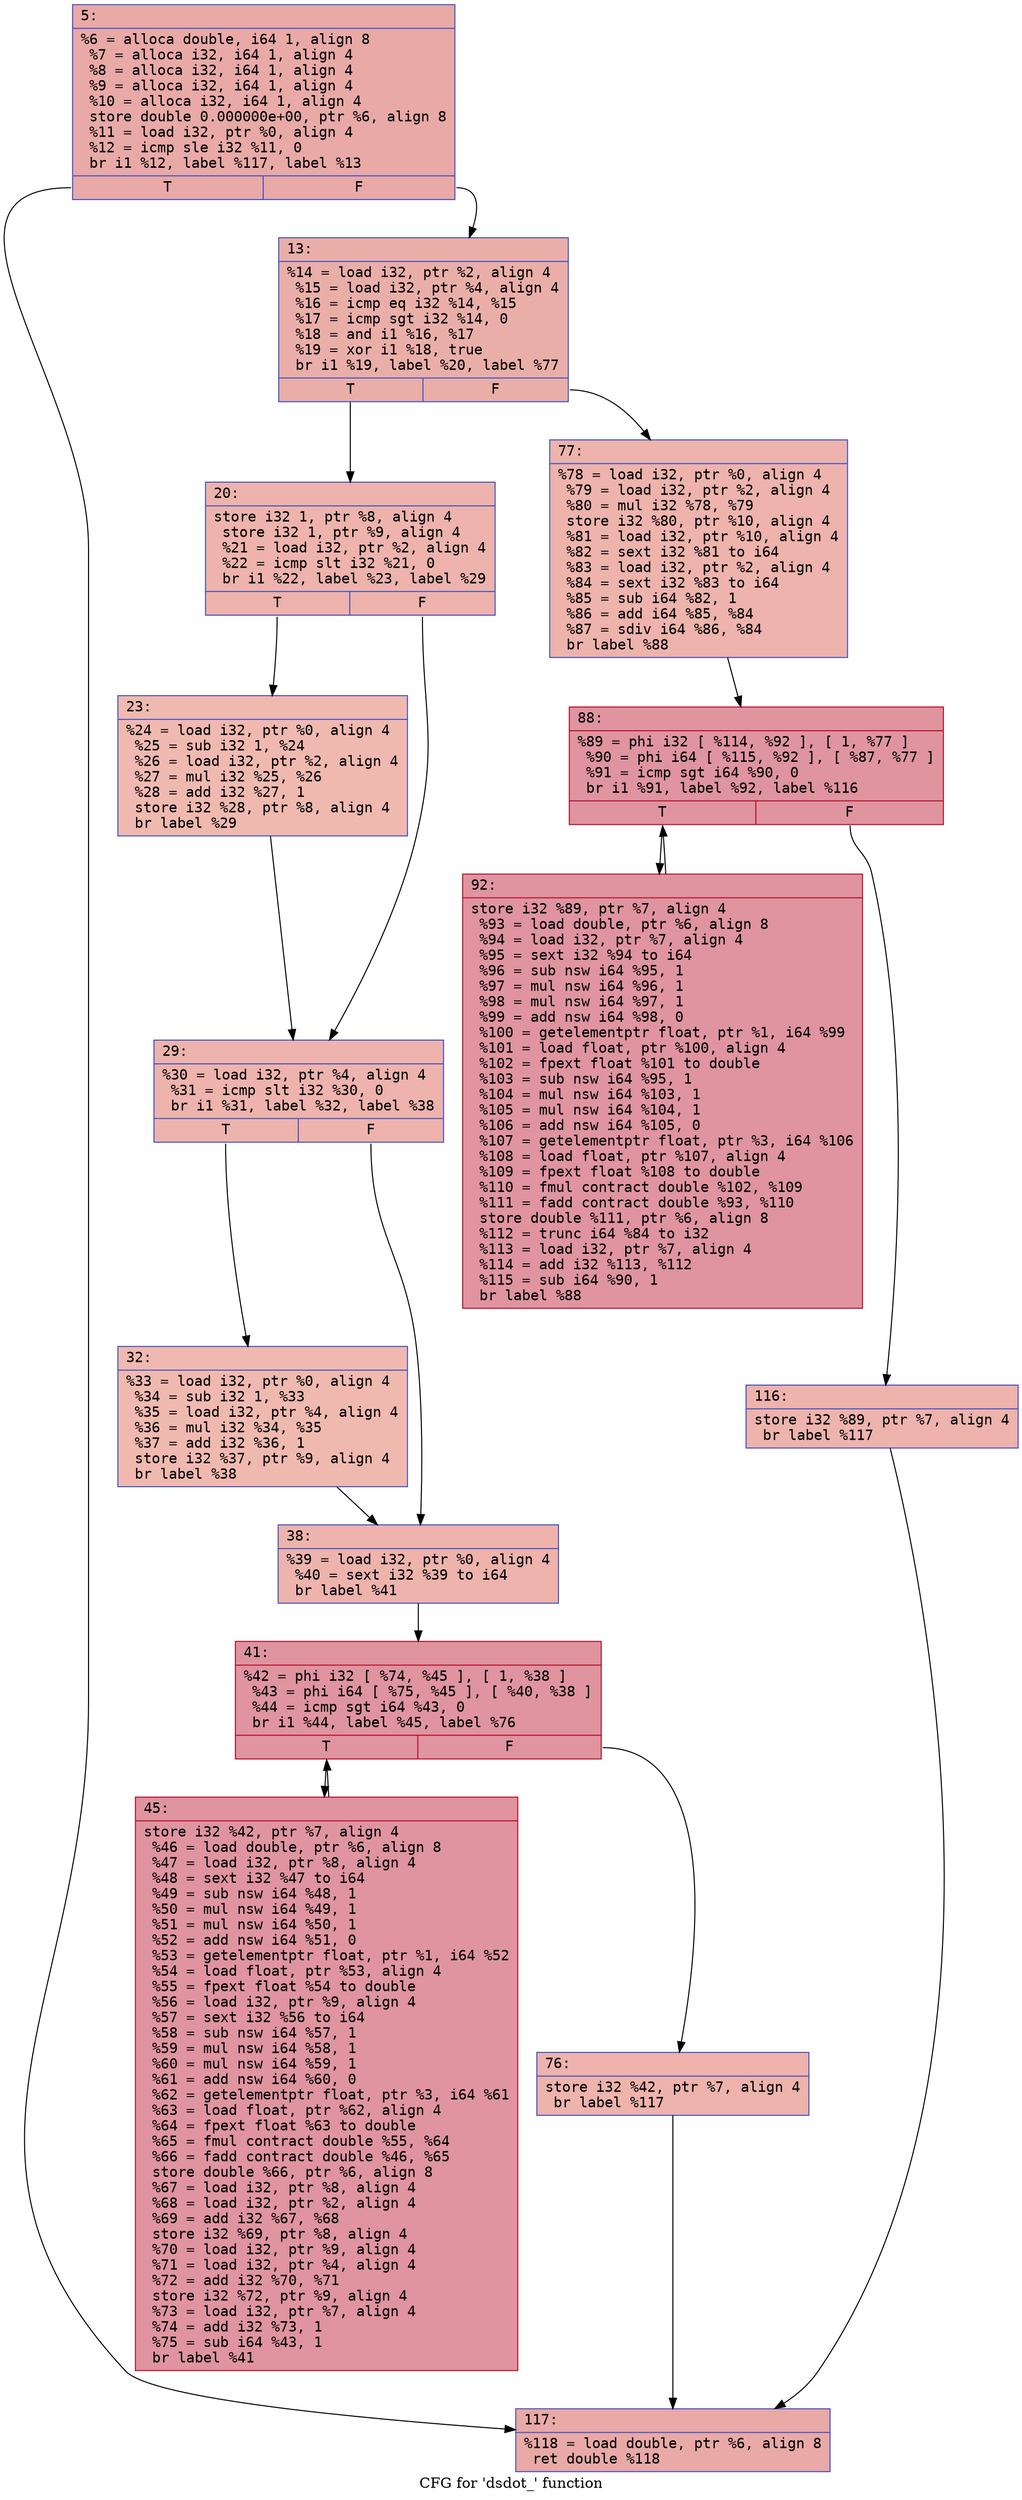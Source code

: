 digraph "CFG for 'dsdot_' function" {
	label="CFG for 'dsdot_' function";

	Node0x55ee10115930 [shape=record,color="#3d50c3ff", style=filled, fillcolor="#ca3b3770" fontname="Courier",label="{5:\l|  %6 = alloca double, i64 1, align 8\l  %7 = alloca i32, i64 1, align 4\l  %8 = alloca i32, i64 1, align 4\l  %9 = alloca i32, i64 1, align 4\l  %10 = alloca i32, i64 1, align 4\l  store double 0.000000e+00, ptr %6, align 8\l  %11 = load i32, ptr %0, align 4\l  %12 = icmp sle i32 %11, 0\l  br i1 %12, label %117, label %13\l|{<s0>T|<s1>F}}"];
	Node0x55ee10115930:s0 -> Node0x55ee10115f60[tooltip="5 -> 117\nProbability 50.00%" ];
	Node0x55ee10115930:s1 -> Node0x55ee10115fb0[tooltip="5 -> 13\nProbability 50.00%" ];
	Node0x55ee10115fb0 [shape=record,color="#3d50c3ff", style=filled, fillcolor="#d0473d70" fontname="Courier",label="{13:\l|  %14 = load i32, ptr %2, align 4\l  %15 = load i32, ptr %4, align 4\l  %16 = icmp eq i32 %14, %15\l  %17 = icmp sgt i32 %14, 0\l  %18 = and i1 %16, %17\l  %19 = xor i1 %18, true\l  br i1 %19, label %20, label %77\l|{<s0>T|<s1>F}}"];
	Node0x55ee10115fb0:s0 -> Node0x55ee101163f0[tooltip="13 -> 20\nProbability 50.00%" ];
	Node0x55ee10115fb0:s1 -> Node0x55ee10116440[tooltip="13 -> 77\nProbability 50.00%" ];
	Node0x55ee101163f0 [shape=record,color="#3d50c3ff", style=filled, fillcolor="#d6524470" fontname="Courier",label="{20:\l|  store i32 1, ptr %8, align 4\l  store i32 1, ptr %9, align 4\l  %21 = load i32, ptr %2, align 4\l  %22 = icmp slt i32 %21, 0\l  br i1 %22, label %23, label %29\l|{<s0>T|<s1>F}}"];
	Node0x55ee101163f0:s0 -> Node0x55ee10116790[tooltip="20 -> 23\nProbability 37.50%" ];
	Node0x55ee101163f0:s1 -> Node0x55ee101167e0[tooltip="20 -> 29\nProbability 62.50%" ];
	Node0x55ee10116790 [shape=record,color="#3d50c3ff", style=filled, fillcolor="#de614d70" fontname="Courier",label="{23:\l|  %24 = load i32, ptr %0, align 4\l  %25 = sub i32 1, %24\l  %26 = load i32, ptr %2, align 4\l  %27 = mul i32 %25, %26\l  %28 = add i32 %27, 1\l  store i32 %28, ptr %8, align 4\l  br label %29\l}"];
	Node0x55ee10116790 -> Node0x55ee101167e0[tooltip="23 -> 29\nProbability 100.00%" ];
	Node0x55ee101167e0 [shape=record,color="#3d50c3ff", style=filled, fillcolor="#d6524470" fontname="Courier",label="{29:\l|  %30 = load i32, ptr %4, align 4\l  %31 = icmp slt i32 %30, 0\l  br i1 %31, label %32, label %38\l|{<s0>T|<s1>F}}"];
	Node0x55ee101167e0:s0 -> Node0x55ee101168e0[tooltip="29 -> 32\nProbability 37.50%" ];
	Node0x55ee101167e0:s1 -> Node0x55ee10118850[tooltip="29 -> 38\nProbability 62.50%" ];
	Node0x55ee101168e0 [shape=record,color="#3d50c3ff", style=filled, fillcolor="#de614d70" fontname="Courier",label="{32:\l|  %33 = load i32, ptr %0, align 4\l  %34 = sub i32 1, %33\l  %35 = load i32, ptr %4, align 4\l  %36 = mul i32 %34, %35\l  %37 = add i32 %36, 1\l  store i32 %37, ptr %9, align 4\l  br label %38\l}"];
	Node0x55ee101168e0 -> Node0x55ee10118850[tooltip="32 -> 38\nProbability 100.00%" ];
	Node0x55ee10118850 [shape=record,color="#3d50c3ff", style=filled, fillcolor="#d6524470" fontname="Courier",label="{38:\l|  %39 = load i32, ptr %0, align 4\l  %40 = sext i32 %39 to i64\l  br label %41\l}"];
	Node0x55ee10118850 -> Node0x55ee10118e00[tooltip="38 -> 41\nProbability 100.00%" ];
	Node0x55ee10118e00 [shape=record,color="#b70d28ff", style=filled, fillcolor="#b70d2870" fontname="Courier",label="{41:\l|  %42 = phi i32 [ %74, %45 ], [ 1, %38 ]\l  %43 = phi i64 [ %75, %45 ], [ %40, %38 ]\l  %44 = icmp sgt i64 %43, 0\l  br i1 %44, label %45, label %76\l|{<s0>T|<s1>F}}"];
	Node0x55ee10118e00:s0 -> Node0x55ee10118ec0[tooltip="41 -> 45\nProbability 96.88%" ];
	Node0x55ee10118e00:s1 -> Node0x55ee10119120[tooltip="41 -> 76\nProbability 3.12%" ];
	Node0x55ee10118ec0 [shape=record,color="#b70d28ff", style=filled, fillcolor="#b70d2870" fontname="Courier",label="{45:\l|  store i32 %42, ptr %7, align 4\l  %46 = load double, ptr %6, align 8\l  %47 = load i32, ptr %8, align 4\l  %48 = sext i32 %47 to i64\l  %49 = sub nsw i64 %48, 1\l  %50 = mul nsw i64 %49, 1\l  %51 = mul nsw i64 %50, 1\l  %52 = add nsw i64 %51, 0\l  %53 = getelementptr float, ptr %1, i64 %52\l  %54 = load float, ptr %53, align 4\l  %55 = fpext float %54 to double\l  %56 = load i32, ptr %9, align 4\l  %57 = sext i32 %56 to i64\l  %58 = sub nsw i64 %57, 1\l  %59 = mul nsw i64 %58, 1\l  %60 = mul nsw i64 %59, 1\l  %61 = add nsw i64 %60, 0\l  %62 = getelementptr float, ptr %3, i64 %61\l  %63 = load float, ptr %62, align 4\l  %64 = fpext float %63 to double\l  %65 = fmul contract double %55, %64\l  %66 = fadd contract double %46, %65\l  store double %66, ptr %6, align 8\l  %67 = load i32, ptr %8, align 4\l  %68 = load i32, ptr %2, align 4\l  %69 = add i32 %67, %68\l  store i32 %69, ptr %8, align 4\l  %70 = load i32, ptr %9, align 4\l  %71 = load i32, ptr %4, align 4\l  %72 = add i32 %70, %71\l  store i32 %72, ptr %9, align 4\l  %73 = load i32, ptr %7, align 4\l  %74 = add i32 %73, 1\l  %75 = sub i64 %43, 1\l  br label %41\l}"];
	Node0x55ee10118ec0 -> Node0x55ee10118e00[tooltip="45 -> 41\nProbability 100.00%" ];
	Node0x55ee10119120 [shape=record,color="#3d50c3ff", style=filled, fillcolor="#d6524470" fontname="Courier",label="{76:\l|  store i32 %42, ptr %7, align 4\l  br label %117\l}"];
	Node0x55ee10119120 -> Node0x55ee10115f60[tooltip="76 -> 117\nProbability 100.00%" ];
	Node0x55ee10116440 [shape=record,color="#3d50c3ff", style=filled, fillcolor="#d6524470" fontname="Courier",label="{77:\l|  %78 = load i32, ptr %0, align 4\l  %79 = load i32, ptr %2, align 4\l  %80 = mul i32 %78, %79\l  store i32 %80, ptr %10, align 4\l  %81 = load i32, ptr %10, align 4\l  %82 = sext i32 %81 to i64\l  %83 = load i32, ptr %2, align 4\l  %84 = sext i32 %83 to i64\l  %85 = sub i64 %82, 1\l  %86 = add i64 %85, %84\l  %87 = sdiv i64 %86, %84\l  br label %88\l}"];
	Node0x55ee10116440 -> Node0x55ee1011b3d0[tooltip="77 -> 88\nProbability 100.00%" ];
	Node0x55ee1011b3d0 [shape=record,color="#b70d28ff", style=filled, fillcolor="#b70d2870" fontname="Courier",label="{88:\l|  %89 = phi i32 [ %114, %92 ], [ 1, %77 ]\l  %90 = phi i64 [ %115, %92 ], [ %87, %77 ]\l  %91 = icmp sgt i64 %90, 0\l  br i1 %91, label %92, label %116\l|{<s0>T|<s1>F}}"];
	Node0x55ee1011b3d0:s0 -> Node0x55ee1011b490[tooltip="88 -> 92\nProbability 96.88%" ];
	Node0x55ee1011b3d0:s1 -> Node0x55ee1011b6f0[tooltip="88 -> 116\nProbability 3.12%" ];
	Node0x55ee1011b490 [shape=record,color="#b70d28ff", style=filled, fillcolor="#b70d2870" fontname="Courier",label="{92:\l|  store i32 %89, ptr %7, align 4\l  %93 = load double, ptr %6, align 8\l  %94 = load i32, ptr %7, align 4\l  %95 = sext i32 %94 to i64\l  %96 = sub nsw i64 %95, 1\l  %97 = mul nsw i64 %96, 1\l  %98 = mul nsw i64 %97, 1\l  %99 = add nsw i64 %98, 0\l  %100 = getelementptr float, ptr %1, i64 %99\l  %101 = load float, ptr %100, align 4\l  %102 = fpext float %101 to double\l  %103 = sub nsw i64 %95, 1\l  %104 = mul nsw i64 %103, 1\l  %105 = mul nsw i64 %104, 1\l  %106 = add nsw i64 %105, 0\l  %107 = getelementptr float, ptr %3, i64 %106\l  %108 = load float, ptr %107, align 4\l  %109 = fpext float %108 to double\l  %110 = fmul contract double %102, %109\l  %111 = fadd contract double %93, %110\l  store double %111, ptr %6, align 8\l  %112 = trunc i64 %84 to i32\l  %113 = load i32, ptr %7, align 4\l  %114 = add i32 %113, %112\l  %115 = sub i64 %90, 1\l  br label %88\l}"];
	Node0x55ee1011b490 -> Node0x55ee1011b3d0[tooltip="92 -> 88\nProbability 100.00%" ];
	Node0x55ee1011b6f0 [shape=record,color="#3d50c3ff", style=filled, fillcolor="#d6524470" fontname="Courier",label="{116:\l|  store i32 %89, ptr %7, align 4\l  br label %117\l}"];
	Node0x55ee1011b6f0 -> Node0x55ee10115f60[tooltip="116 -> 117\nProbability 100.00%" ];
	Node0x55ee10115f60 [shape=record,color="#3d50c3ff", style=filled, fillcolor="#ca3b3770" fontname="Courier",label="{117:\l|  %118 = load double, ptr %6, align 8\l  ret double %118\l}"];
}
